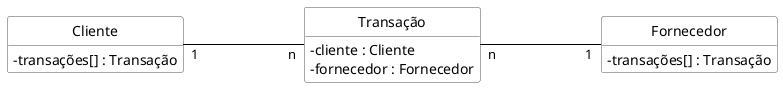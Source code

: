 @startuml mod02ima10
hide circle
hide methods
hide empty members

skinparam class {
    BackgroundColor White
    ArrowColor Black
    BorderColor #505050
}
skinparam classAttributeIconSize 0 
class "Cliente" as cl
class "Transação" as tr
class "Fornecedor" as fo
cl : - transações[] : Transação
tr : - cliente : Cliente
tr : - fornecedor : Fornecedor
fo : - transações[] : Transação
left to right direction
cl"1" --- "n"tr
tr"n" --- "1"fo
@enduml